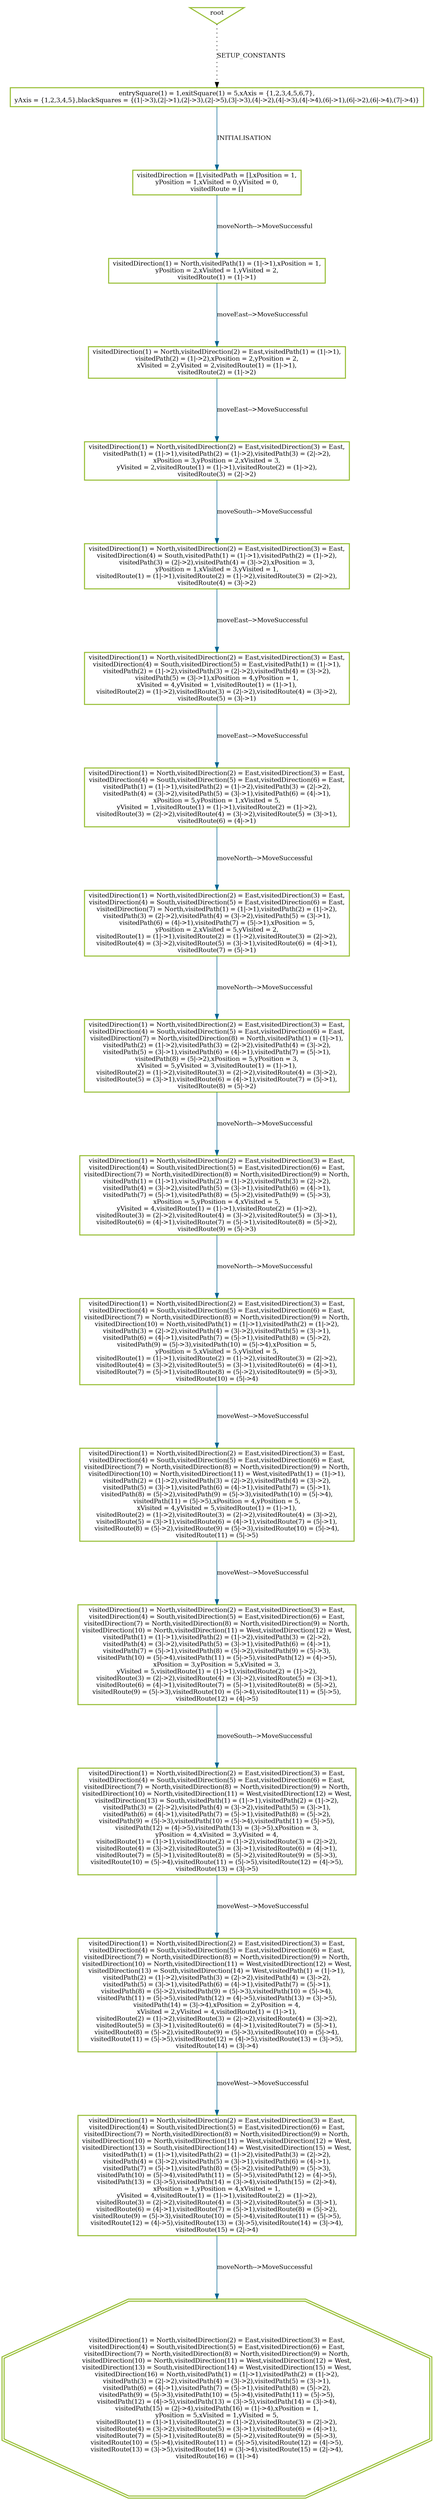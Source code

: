 digraph history {
graph [nodesep=1.5, ranksep=1.5];
0 [shape=box, color="#99BF38", fontsize=12, penwidth=2, label="entrySquare(1) = 1,exitSquare(1) = 5,xAxis = \{1,2,3,4,5,6,7\},\nyAxis = \{1,2,3,4,5\},blackSquares = \{(1\|-\>3),(2\|-\>1),(2\|-\>3),(2\|-\>5),(3\|-\>3),(4\|-\>2),(4\|-\>3),(4\|-\>4),(6\|-\>1),(6\|-\>2),(6\|-\>4),(7\|-\>4)\}"];

1 [shape=box, color="#99BF38", fontsize=12, penwidth=2, label="visitedDirection = [],visitedPath = [],xPosition = 1,\nyPosition = 1,xVisited = 0,yVisited = 0,\nvisitedRoute = []"];

2 [shape=box, color="#99BF38", fontsize=12, penwidth=2, label="visitedDirection(1) = North,visitedPath(1) = (1\|-\>1),xPosition = 1,\nyPosition = 2,xVisited = 1,yVisited = 2,\nvisitedRoute(1) = (1\|-\>1)"];

25 [shape=box, color="#99BF38", fontsize=12, penwidth=2, label="visitedDirection(1) = North,visitedDirection(2) = East,visitedPath(1) = (1\|-\>1),\nvisitedPath(2) = (1\|-\>2),xPosition = 2,yPosition = 2,\nxVisited = 2,yVisited = 2,visitedRoute(1) = (1\|-\>1),\nvisitedRoute(2) = (1\|-\>2)"];

48 [shape=box, color="#99BF38", fontsize=12, penwidth=2, label="visitedDirection(1) = North,visitedDirection(2) = East,visitedDirection(3) = East,\nvisitedPath(1) = (1\|-\>1),visitedPath(2) = (1\|-\>2),visitedPath(3) = (2\|-\>2),\nxPosition = 3,yPosition = 2,xVisited = 3,\nyVisited = 2,visitedRoute(1) = (1\|-\>1),visitedRoute(2) = (1\|-\>2),\nvisitedRoute(3) = (2\|-\>2)"];

72 [shape=box, color="#99BF38", fontsize=12, penwidth=2, label="visitedDirection(1) = North,visitedDirection(2) = East,visitedDirection(3) = East,\nvisitedDirection(4) = South,visitedPath(1) = (1\|-\>1),visitedPath(2) = (1\|-\>2),\nvisitedPath(3) = (2\|-\>2),visitedPath(4) = (3\|-\>2),xPosition = 3,\nyPosition = 1,xVisited = 3,yVisited = 1,\nvisitedRoute(1) = (1\|-\>1),visitedRoute(2) = (1\|-\>2),visitedRoute(3) = (2\|-\>2),\nvisitedRoute(4) = (3\|-\>2)"];

97 [shape=box, color="#99BF38", fontsize=12, penwidth=2, label="visitedDirection(1) = North,visitedDirection(2) = East,visitedDirection(3) = East,\nvisitedDirection(4) = South,visitedDirection(5) = East,visitedPath(1) = (1\|-\>1),\nvisitedPath(2) = (1\|-\>2),visitedPath(3) = (2\|-\>2),visitedPath(4) = (3\|-\>2),\nvisitedPath(5) = (3\|-\>1),xPosition = 4,yPosition = 1,\nxVisited = 4,yVisited = 1,visitedRoute(1) = (1\|-\>1),\nvisitedRoute(2) = (1\|-\>2),visitedRoute(3) = (2\|-\>2),visitedRoute(4) = (3\|-\>2),\nvisitedRoute(5) = (3\|-\>1)"];

120 [shape=box, color="#99BF38", fontsize=12, penwidth=2, label="visitedDirection(1) = North,visitedDirection(2) = East,visitedDirection(3) = East,\nvisitedDirection(4) = South,visitedDirection(5) = East,visitedDirection(6) = East,\nvisitedPath(1) = (1\|-\>1),visitedPath(2) = (1\|-\>2),visitedPath(3) = (2\|-\>2),\nvisitedPath(4) = (3\|-\>2),visitedPath(5) = (3\|-\>1),visitedPath(6) = (4\|-\>1),\nxPosition = 5,yPosition = 1,xVisited = 5,\nyVisited = 1,visitedRoute(1) = (1\|-\>1),visitedRoute(2) = (1\|-\>2),\nvisitedRoute(3) = (2\|-\>2),visitedRoute(4) = (3\|-\>2),visitedRoute(5) = (3\|-\>1),\nvisitedRoute(6) = (4\|-\>1)"];

144 [shape=box, color="#99BF38", fontsize=12, penwidth=2, label="visitedDirection(1) = North,visitedDirection(2) = East,visitedDirection(3) = East,\nvisitedDirection(4) = South,visitedDirection(5) = East,visitedDirection(6) = East,\nvisitedDirection(7) = North,visitedPath(1) = (1\|-\>1),visitedPath(2) = (1\|-\>2),\nvisitedPath(3) = (2\|-\>2),visitedPath(4) = (3\|-\>2),visitedPath(5) = (3\|-\>1),\nvisitedPath(6) = (4\|-\>1),visitedPath(7) = (5\|-\>1),xPosition = 5,\nyPosition = 2,xVisited = 5,yVisited = 2,\nvisitedRoute(1) = (1\|-\>1),visitedRoute(2) = (1\|-\>2),visitedRoute(3) = (2\|-\>2),\nvisitedRoute(4) = (3\|-\>2),visitedRoute(5) = (3\|-\>1),visitedRoute(6) = (4\|-\>1),\nvisitedRoute(7) = (5\|-\>1)"];

168 [shape=box, color="#99BF38", fontsize=12, penwidth=2, label="visitedDirection(1) = North,visitedDirection(2) = East,visitedDirection(3) = East,\nvisitedDirection(4) = South,visitedDirection(5) = East,visitedDirection(6) = East,\nvisitedDirection(7) = North,visitedDirection(8) = North,visitedPath(1) = (1\|-\>1),\nvisitedPath(2) = (1\|-\>2),visitedPath(3) = (2\|-\>2),visitedPath(4) = (3\|-\>2),\nvisitedPath(5) = (3\|-\>1),visitedPath(6) = (4\|-\>1),visitedPath(7) = (5\|-\>1),\nvisitedPath(8) = (5\|-\>2),xPosition = 5,yPosition = 3,\nxVisited = 5,yVisited = 3,visitedRoute(1) = (1\|-\>1),\nvisitedRoute(2) = (1\|-\>2),visitedRoute(3) = (2\|-\>2),visitedRoute(4) = (3\|-\>2),\nvisitedRoute(5) = (3\|-\>1),visitedRoute(6) = (4\|-\>1),visitedRoute(7) = (5\|-\>1),\nvisitedRoute(8) = (5\|-\>2)"];

192 [shape=box, color="#99BF38", fontsize=12, penwidth=2, label="visitedDirection(1) = North,visitedDirection(2) = East,visitedDirection(3) = East,\nvisitedDirection(4) = South,visitedDirection(5) = East,visitedDirection(6) = East,\nvisitedDirection(7) = North,visitedDirection(8) = North,visitedDirection(9) = North,\nvisitedPath(1) = (1\|-\>1),visitedPath(2) = (1\|-\>2),visitedPath(3) = (2\|-\>2),\nvisitedPath(4) = (3\|-\>2),visitedPath(5) = (3\|-\>1),visitedPath(6) = (4\|-\>1),\nvisitedPath(7) = (5\|-\>1),visitedPath(8) = (5\|-\>2),visitedPath(9) = (5\|-\>3),\nxPosition = 5,yPosition = 4,xVisited = 5,\nyVisited = 4,visitedRoute(1) = (1\|-\>1),visitedRoute(2) = (1\|-\>2),\nvisitedRoute(3) = (2\|-\>2),visitedRoute(4) = (3\|-\>2),visitedRoute(5) = (3\|-\>1),\nvisitedRoute(6) = (4\|-\>1),visitedRoute(7) = (5\|-\>1),visitedRoute(8) = (5\|-\>2),\nvisitedRoute(9) = (5\|-\>3)"];

217 [shape=box, color="#99BF38", fontsize=12, penwidth=2, label="visitedDirection(1) = North,visitedDirection(2) = East,visitedDirection(3) = East,\nvisitedDirection(4) = South,visitedDirection(5) = East,visitedDirection(6) = East,\nvisitedDirection(7) = North,visitedDirection(8) = North,visitedDirection(9) = North,\nvisitedDirection(10) = North,visitedPath(1) = (1\|-\>1),visitedPath(2) = (1\|-\>2),\nvisitedPath(3) = (2\|-\>2),visitedPath(4) = (3\|-\>2),visitedPath(5) = (3\|-\>1),\nvisitedPath(6) = (4\|-\>1),visitedPath(7) = (5\|-\>1),visitedPath(8) = (5\|-\>2),\nvisitedPath(9) = (5\|-\>3),visitedPath(10) = (5\|-\>4),xPosition = 5,\nyPosition = 5,xVisited = 5,yVisited = 5,\nvisitedRoute(1) = (1\|-\>1),visitedRoute(2) = (1\|-\>2),visitedRoute(3) = (2\|-\>2),\nvisitedRoute(4) = (3\|-\>2),visitedRoute(5) = (3\|-\>1),visitedRoute(6) = (4\|-\>1),\nvisitedRoute(7) = (5\|-\>1),visitedRoute(8) = (5\|-\>2),visitedRoute(9) = (5\|-\>3),\nvisitedRoute(10) = (5\|-\>4)"];

243 [shape=box, color="#99BF38", fontsize=12, penwidth=2, label="visitedDirection(1) = North,visitedDirection(2) = East,visitedDirection(3) = East,\nvisitedDirection(4) = South,visitedDirection(5) = East,visitedDirection(6) = East,\nvisitedDirection(7) = North,visitedDirection(8) = North,visitedDirection(9) = North,\nvisitedDirection(10) = North,visitedDirection(11) = West,visitedPath(1) = (1\|-\>1),\nvisitedPath(2) = (1\|-\>2),visitedPath(3) = (2\|-\>2),visitedPath(4) = (3\|-\>2),\nvisitedPath(5) = (3\|-\>1),visitedPath(6) = (4\|-\>1),visitedPath(7) = (5\|-\>1),\nvisitedPath(8) = (5\|-\>2),visitedPath(9) = (5\|-\>3),visitedPath(10) = (5\|-\>4),\nvisitedPath(11) = (5\|-\>5),xPosition = 4,yPosition = 5,\nxVisited = 4,yVisited = 5,visitedRoute(1) = (1\|-\>1),\nvisitedRoute(2) = (1\|-\>2),visitedRoute(3) = (2\|-\>2),visitedRoute(4) = (3\|-\>2),\nvisitedRoute(5) = (3\|-\>1),visitedRoute(6) = (4\|-\>1),visitedRoute(7) = (5\|-\>1),\nvisitedRoute(8) = (5\|-\>2),visitedRoute(9) = (5\|-\>3),visitedRoute(10) = (5\|-\>4),\nvisitedRoute(11) = (5\|-\>5)"];

267 [shape=box, color="#99BF38", fontsize=12, penwidth=2, label="visitedDirection(1) = North,visitedDirection(2) = East,visitedDirection(3) = East,\nvisitedDirection(4) = South,visitedDirection(5) = East,visitedDirection(6) = East,\nvisitedDirection(7) = North,visitedDirection(8) = North,visitedDirection(9) = North,\nvisitedDirection(10) = North,visitedDirection(11) = West,visitedDirection(12) = West,\nvisitedPath(1) = (1\|-\>1),visitedPath(2) = (1\|-\>2),visitedPath(3) = (2\|-\>2),\nvisitedPath(4) = (3\|-\>2),visitedPath(5) = (3\|-\>1),visitedPath(6) = (4\|-\>1),\nvisitedPath(7) = (5\|-\>1),visitedPath(8) = (5\|-\>2),visitedPath(9) = (5\|-\>3),\nvisitedPath(10) = (5\|-\>4),visitedPath(11) = (5\|-\>5),visitedPath(12) = (4\|-\>5),\nxPosition = 3,yPosition = 5,xVisited = 3,\nyVisited = 5,visitedRoute(1) = (1\|-\>1),visitedRoute(2) = (1\|-\>2),\nvisitedRoute(3) = (2\|-\>2),visitedRoute(4) = (3\|-\>2),visitedRoute(5) = (3\|-\>1),\nvisitedRoute(6) = (4\|-\>1),visitedRoute(7) = (5\|-\>1),visitedRoute(8) = (5\|-\>2),\nvisitedRoute(9) = (5\|-\>3),visitedRoute(10) = (5\|-\>4),visitedRoute(11) = (5\|-\>5),\nvisitedRoute(12) = (4\|-\>5)"];

290 [shape=box, color="#99BF38", fontsize=12, penwidth=2, label="visitedDirection(1) = North,visitedDirection(2) = East,visitedDirection(3) = East,\nvisitedDirection(4) = South,visitedDirection(5) = East,visitedDirection(6) = East,\nvisitedDirection(7) = North,visitedDirection(8) = North,visitedDirection(9) = North,\nvisitedDirection(10) = North,visitedDirection(11) = West,visitedDirection(12) = West,\nvisitedDirection(13) = South,visitedPath(1) = (1\|-\>1),visitedPath(2) = (1\|-\>2),\nvisitedPath(3) = (2\|-\>2),visitedPath(4) = (3\|-\>2),visitedPath(5) = (3\|-\>1),\nvisitedPath(6) = (4\|-\>1),visitedPath(7) = (5\|-\>1),visitedPath(8) = (5\|-\>2),\nvisitedPath(9) = (5\|-\>3),visitedPath(10) = (5\|-\>4),visitedPath(11) = (5\|-\>5),\nvisitedPath(12) = (4\|-\>5),visitedPath(13) = (3\|-\>5),xPosition = 3,\nyPosition = 4,xVisited = 3,yVisited = 4,\nvisitedRoute(1) = (1\|-\>1),visitedRoute(2) = (1\|-\>2),visitedRoute(3) = (2\|-\>2),\nvisitedRoute(4) = (3\|-\>2),visitedRoute(5) = (3\|-\>1),visitedRoute(6) = (4\|-\>1),\nvisitedRoute(7) = (5\|-\>1),visitedRoute(8) = (5\|-\>2),visitedRoute(9) = (5\|-\>3),\nvisitedRoute(10) = (5\|-\>4),visitedRoute(11) = (5\|-\>5),visitedRoute(12) = (4\|-\>5),\nvisitedRoute(13) = (3\|-\>5)"];

315 [shape=box, color="#99BF38", fontsize=12, penwidth=2, label="visitedDirection(1) = North,visitedDirection(2) = East,visitedDirection(3) = East,\nvisitedDirection(4) = South,visitedDirection(5) = East,visitedDirection(6) = East,\nvisitedDirection(7) = North,visitedDirection(8) = North,visitedDirection(9) = North,\nvisitedDirection(10) = North,visitedDirection(11) = West,visitedDirection(12) = West,\nvisitedDirection(13) = South,visitedDirection(14) = West,visitedPath(1) = (1\|-\>1),\nvisitedPath(2) = (1\|-\>2),visitedPath(3) = (2\|-\>2),visitedPath(4) = (3\|-\>2),\nvisitedPath(5) = (3\|-\>1),visitedPath(6) = (4\|-\>1),visitedPath(7) = (5\|-\>1),\nvisitedPath(8) = (5\|-\>2),visitedPath(9) = (5\|-\>3),visitedPath(10) = (5\|-\>4),\nvisitedPath(11) = (5\|-\>5),visitedPath(12) = (4\|-\>5),visitedPath(13) = (3\|-\>5),\nvisitedPath(14) = (3\|-\>4),xPosition = 2,yPosition = 4,\nxVisited = 2,yVisited = 4,visitedRoute(1) = (1\|-\>1),\nvisitedRoute(2) = (1\|-\>2),visitedRoute(3) = (2\|-\>2),visitedRoute(4) = (3\|-\>2),\nvisitedRoute(5) = (3\|-\>1),visitedRoute(6) = (4\|-\>1),visitedRoute(7) = (5\|-\>1),\nvisitedRoute(8) = (5\|-\>2),visitedRoute(9) = (5\|-\>3),visitedRoute(10) = (5\|-\>4),\nvisitedRoute(11) = (5\|-\>5),visitedRoute(12) = (4\|-\>5),visitedRoute(13) = (3\|-\>5),\nvisitedRoute(14) = (3\|-\>4)"];

339 [shape=box, color="#99BF38", fontsize=12, penwidth=2, label="visitedDirection(1) = North,visitedDirection(2) = East,visitedDirection(3) = East,\nvisitedDirection(4) = South,visitedDirection(5) = East,visitedDirection(6) = East,\nvisitedDirection(7) = North,visitedDirection(8) = North,visitedDirection(9) = North,\nvisitedDirection(10) = North,visitedDirection(11) = West,visitedDirection(12) = West,\nvisitedDirection(13) = South,visitedDirection(14) = West,visitedDirection(15) = West,\nvisitedPath(1) = (1\|-\>1),visitedPath(2) = (1\|-\>2),visitedPath(3) = (2\|-\>2),\nvisitedPath(4) = (3\|-\>2),visitedPath(5) = (3\|-\>1),visitedPath(6) = (4\|-\>1),\nvisitedPath(7) = (5\|-\>1),visitedPath(8) = (5\|-\>2),visitedPath(9) = (5\|-\>3),\nvisitedPath(10) = (5\|-\>4),visitedPath(11) = (5\|-\>5),visitedPath(12) = (4\|-\>5),\nvisitedPath(13) = (3\|-\>5),visitedPath(14) = (3\|-\>4),visitedPath(15) = (2\|-\>4),\nxPosition = 1,yPosition = 4,xVisited = 1,\nyVisited = 4,visitedRoute(1) = (1\|-\>1),visitedRoute(2) = (1\|-\>2),\nvisitedRoute(3) = (2\|-\>2),visitedRoute(4) = (3\|-\>2),visitedRoute(5) = (3\|-\>1),\nvisitedRoute(6) = (4\|-\>1),visitedRoute(7) = (5\|-\>1),visitedRoute(8) = (5\|-\>2),\nvisitedRoute(9) = (5\|-\>3),visitedRoute(10) = (5\|-\>4),visitedRoute(11) = (5\|-\>5),\nvisitedRoute(12) = (4\|-\>5),visitedRoute(13) = (3\|-\>5),visitedRoute(14) = (3\|-\>4),\nvisitedRoute(15) = (2\|-\>4)"];

362 [shape=doubleoctagon, color="#99BF38", fontsize=12, penwidth=2, label="visitedDirection(1) = North,visitedDirection(2) = East,visitedDirection(3) = East,\nvisitedDirection(4) = South,visitedDirection(5) = East,visitedDirection(6) = East,\nvisitedDirection(7) = North,visitedDirection(8) = North,visitedDirection(9) = North,\nvisitedDirection(10) = North,visitedDirection(11) = West,visitedDirection(12) = West,\nvisitedDirection(13) = South,visitedDirection(14) = West,visitedDirection(15) = West,\nvisitedDirection(16) = North,visitedPath(1) = (1\|-\>1),visitedPath(2) = (1\|-\>2),\nvisitedPath(3) = (2\|-\>2),visitedPath(4) = (3\|-\>2),visitedPath(5) = (3\|-\>1),\nvisitedPath(6) = (4\|-\>1),visitedPath(7) = (5\|-\>1),visitedPath(8) = (5\|-\>2),\nvisitedPath(9) = (5\|-\>3),visitedPath(10) = (5\|-\>4),visitedPath(11) = (5\|-\>5),\nvisitedPath(12) = (4\|-\>5),visitedPath(13) = (3\|-\>5),visitedPath(14) = (3\|-\>4),\nvisitedPath(15) = (2\|-\>4),visitedPath(16) = (1\|-\>4),xPosition = 1,\nyPosition = 5,xVisited = 1,yVisited = 5,\nvisitedRoute(1) = (1\|-\>1),visitedRoute(2) = (1\|-\>2),visitedRoute(3) = (2\|-\>2),\nvisitedRoute(4) = (3\|-\>2),visitedRoute(5) = (3\|-\>1),visitedRoute(6) = (4\|-\>1),\nvisitedRoute(7) = (5\|-\>1),visitedRoute(8) = (5\|-\>2),visitedRoute(9) = (5\|-\>3),\nvisitedRoute(10) = (5\|-\>4),visitedRoute(11) = (5\|-\>5),visitedRoute(12) = (4\|-\>5),\nvisitedRoute(13) = (3\|-\>5),visitedRoute(14) = (3\|-\>4),visitedRoute(15) = (2\|-\>4),\nvisitedRoute(16) = (1\|-\>4)"];

root [shape=invtriangle, color="#99BF38", fontsize=12, penwidth=2, label="root"];

root -> 0 [style = dotted, color = black, label="SETUP_CONSTANTS", fontsize=12];

0 -> 1 [color = "#006391", label="INITIALISATION", fontsize=12];

1 -> 2 [color = "#006391", label="moveNorth--\>MoveSuccessful", fontsize=12];

2 -> 25 [color = "#006391", label="moveEast--\>MoveSuccessful", fontsize=12];

25 -> 48 [color = "#006391", label="moveEast--\>MoveSuccessful", fontsize=12];

48 -> 72 [color = "#006391", label="moveSouth--\>MoveSuccessful", fontsize=12];

72 -> 97 [color = "#006391", label="moveEast--\>MoveSuccessful", fontsize=12];

97 -> 120 [color = "#006391", label="moveEast--\>MoveSuccessful", fontsize=12];

120 -> 144 [color = "#006391", label="moveNorth--\>MoveSuccessful", fontsize=12];

144 -> 168 [color = "#006391", label="moveNorth--\>MoveSuccessful", fontsize=12];

168 -> 192 [color = "#006391", label="moveNorth--\>MoveSuccessful", fontsize=12];

192 -> 217 [color = "#006391", label="moveNorth--\>MoveSuccessful", fontsize=12];

217 -> 243 [color = "#006391", label="moveWest--\>MoveSuccessful", fontsize=12];

243 -> 267 [color = "#006391", label="moveWest--\>MoveSuccessful", fontsize=12];

267 -> 290 [color = "#006391", label="moveSouth--\>MoveSuccessful", fontsize=12];

290 -> 315 [color = "#006391", label="moveWest--\>MoveSuccessful", fontsize=12];

315 -> 339 [color = "#006391", label="moveWest--\>MoveSuccessful", fontsize=12];

339 -> 362 [color = "#006391", label="moveNorth--\>MoveSuccessful", fontsize=12];

}
